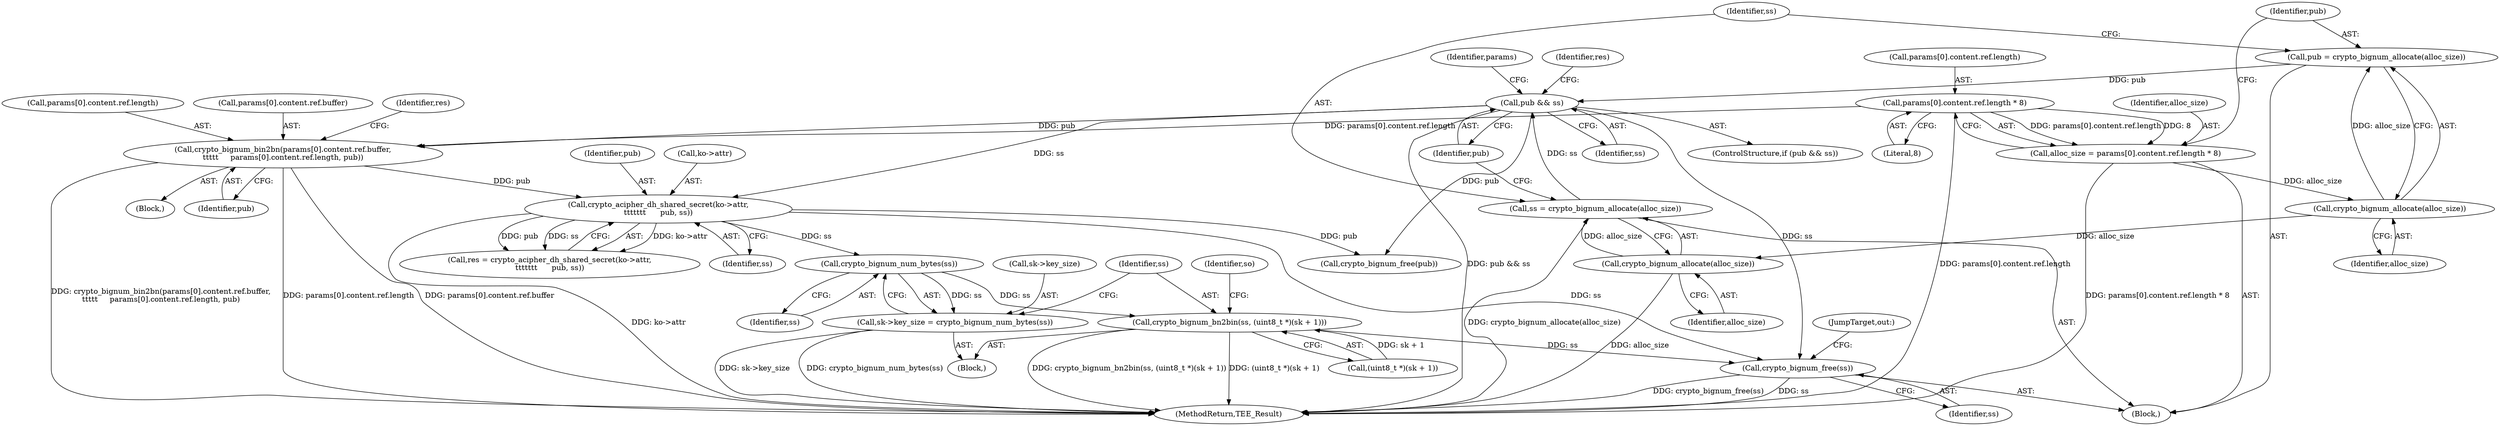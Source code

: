 digraph "0_optee_os_a637243270fc1faae16de059091795c32d86e65e@API" {
"1000322" [label="(Call,crypto_bignum_num_bytes(ss))"];
"1000307" [label="(Call,crypto_acipher_dh_shared_secret(ko->attr,\n\t\t\t\t\t\t\t      pub, ss))"];
"1000285" [label="(Call,crypto_bignum_bin2bn(params[0].content.ref.buffer,\n\t\t\t\t\t     params[0].content.ref.length, pub))"];
"1000261" [label="(Call,params[0].content.ref.length * 8)"];
"1000281" [label="(Call,pub && ss)"];
"1000272" [label="(Call,pub = crypto_bignum_allocate(alloc_size))"];
"1000274" [label="(Call,crypto_bignum_allocate(alloc_size))"];
"1000259" [label="(Call,alloc_size = params[0].content.ref.length * 8)"];
"1000276" [label="(Call,ss = crypto_bignum_allocate(alloc_size))"];
"1000278" [label="(Call,crypto_bignum_allocate(alloc_size))"];
"1000318" [label="(Call,sk->key_size = crypto_bignum_num_bytes(ss))"];
"1000324" [label="(Call,crypto_bignum_bn2bin(ss, (uint8_t *)(sk + 1)))"];
"1000349" [label="(Call,crypto_bignum_free(ss))"];
"1000285" [label="(Call,crypto_bignum_bin2bn(params[0].content.ref.buffer,\n\t\t\t\t\t     params[0].content.ref.length, pub))"];
"1000284" [label="(Block,)"];
"1000304" [label="(Identifier,pub)"];
"1000277" [label="(Identifier,ss)"];
"1000238" [label="(Block,)"];
"1000311" [label="(Identifier,pub)"];
"1000282" [label="(Identifier,pub)"];
"1000273" [label="(Identifier,pub)"];
"1000307" [label="(Call,crypto_acipher_dh_shared_secret(ko->attr,\n\t\t\t\t\t\t\t      pub, ss))"];
"1000283" [label="(Identifier,ss)"];
"1000276" [label="(Call,ss = crypto_bignum_allocate(alloc_size))"];
"1000305" [label="(Call,res = crypto_acipher_dh_shared_secret(ko->attr,\n\t\t\t\t\t\t\t      pub, ss))"];
"1000349" [label="(Call,crypto_bignum_free(ss))"];
"1000281" [label="(Call,pub && ss)"];
"1000347" [label="(Call,crypto_bignum_free(pub))"];
"1000849" [label="(MethodReturn,TEE_Result)"];
"1000324" [label="(Call,crypto_bignum_bn2bin(ss, (uint8_t *)(sk + 1)))"];
"1000261" [label="(Call,params[0].content.ref.length * 8)"];
"1000275" [label="(Identifier,alloc_size)"];
"1000306" [label="(Identifier,res)"];
"1000278" [label="(Call,crypto_bignum_allocate(alloc_size))"];
"1000325" [label="(Identifier,ss)"];
"1000322" [label="(Call,crypto_bignum_num_bytes(ss))"];
"1000326" [label="(Call,(uint8_t *)(sk + 1))"];
"1000350" [label="(Identifier,ss)"];
"1000271" [label="(Literal,8)"];
"1000280" [label="(ControlStructure,if (pub && ss))"];
"1000345" [label="(Identifier,res)"];
"1000318" [label="(Call,sk->key_size = crypto_bignum_num_bytes(ss))"];
"1000308" [label="(Call,ko->attr)"];
"1000260" [label="(Identifier,alloc_size)"];
"1000279" [label="(Identifier,alloc_size)"];
"1000274" [label="(Call,crypto_bignum_allocate(alloc_size))"];
"1000272" [label="(Call,pub = crypto_bignum_allocate(alloc_size))"];
"1000319" [label="(Call,sk->key_size)"];
"1000334" [label="(Identifier,so)"];
"1000262" [label="(Call,params[0].content.ref.length)"];
"1000295" [label="(Call,params[0].content.ref.length)"];
"1000323" [label="(Identifier,ss)"];
"1000312" [label="(Identifier,ss)"];
"1000844" [label="(JumpTarget,out:)"];
"1000317" [label="(Block,)"];
"1000259" [label="(Call,alloc_size = params[0].content.ref.length * 8)"];
"1000286" [label="(Call,params[0].content.ref.buffer)"];
"1000290" [label="(Identifier,params)"];
"1000322" -> "1000318"  [label="AST: "];
"1000322" -> "1000323"  [label="CFG: "];
"1000323" -> "1000322"  [label="AST: "];
"1000318" -> "1000322"  [label="CFG: "];
"1000322" -> "1000318"  [label="DDG: ss"];
"1000307" -> "1000322"  [label="DDG: ss"];
"1000322" -> "1000324"  [label="DDG: ss"];
"1000307" -> "1000305"  [label="AST: "];
"1000307" -> "1000312"  [label="CFG: "];
"1000308" -> "1000307"  [label="AST: "];
"1000311" -> "1000307"  [label="AST: "];
"1000312" -> "1000307"  [label="AST: "];
"1000305" -> "1000307"  [label="CFG: "];
"1000307" -> "1000849"  [label="DDG: ko->attr"];
"1000307" -> "1000305"  [label="DDG: ko->attr"];
"1000307" -> "1000305"  [label="DDG: pub"];
"1000307" -> "1000305"  [label="DDG: ss"];
"1000285" -> "1000307"  [label="DDG: pub"];
"1000281" -> "1000307"  [label="DDG: ss"];
"1000307" -> "1000347"  [label="DDG: pub"];
"1000307" -> "1000349"  [label="DDG: ss"];
"1000285" -> "1000284"  [label="AST: "];
"1000285" -> "1000304"  [label="CFG: "];
"1000286" -> "1000285"  [label="AST: "];
"1000295" -> "1000285"  [label="AST: "];
"1000304" -> "1000285"  [label="AST: "];
"1000306" -> "1000285"  [label="CFG: "];
"1000285" -> "1000849"  [label="DDG: params[0].content.ref.buffer"];
"1000285" -> "1000849"  [label="DDG: crypto_bignum_bin2bn(params[0].content.ref.buffer,\n\t\t\t\t\t     params[0].content.ref.length, pub)"];
"1000285" -> "1000849"  [label="DDG: params[0].content.ref.length"];
"1000261" -> "1000285"  [label="DDG: params[0].content.ref.length"];
"1000281" -> "1000285"  [label="DDG: pub"];
"1000261" -> "1000259"  [label="AST: "];
"1000261" -> "1000271"  [label="CFG: "];
"1000262" -> "1000261"  [label="AST: "];
"1000271" -> "1000261"  [label="AST: "];
"1000259" -> "1000261"  [label="CFG: "];
"1000261" -> "1000849"  [label="DDG: params[0].content.ref.length"];
"1000261" -> "1000259"  [label="DDG: params[0].content.ref.length"];
"1000261" -> "1000259"  [label="DDG: 8"];
"1000281" -> "1000280"  [label="AST: "];
"1000281" -> "1000282"  [label="CFG: "];
"1000281" -> "1000283"  [label="CFG: "];
"1000282" -> "1000281"  [label="AST: "];
"1000283" -> "1000281"  [label="AST: "];
"1000290" -> "1000281"  [label="CFG: "];
"1000345" -> "1000281"  [label="CFG: "];
"1000281" -> "1000849"  [label="DDG: pub && ss"];
"1000272" -> "1000281"  [label="DDG: pub"];
"1000276" -> "1000281"  [label="DDG: ss"];
"1000281" -> "1000347"  [label="DDG: pub"];
"1000281" -> "1000349"  [label="DDG: ss"];
"1000272" -> "1000238"  [label="AST: "];
"1000272" -> "1000274"  [label="CFG: "];
"1000273" -> "1000272"  [label="AST: "];
"1000274" -> "1000272"  [label="AST: "];
"1000277" -> "1000272"  [label="CFG: "];
"1000274" -> "1000272"  [label="DDG: alloc_size"];
"1000274" -> "1000275"  [label="CFG: "];
"1000275" -> "1000274"  [label="AST: "];
"1000259" -> "1000274"  [label="DDG: alloc_size"];
"1000274" -> "1000278"  [label="DDG: alloc_size"];
"1000259" -> "1000238"  [label="AST: "];
"1000260" -> "1000259"  [label="AST: "];
"1000273" -> "1000259"  [label="CFG: "];
"1000259" -> "1000849"  [label="DDG: params[0].content.ref.length * 8"];
"1000276" -> "1000238"  [label="AST: "];
"1000276" -> "1000278"  [label="CFG: "];
"1000277" -> "1000276"  [label="AST: "];
"1000278" -> "1000276"  [label="AST: "];
"1000282" -> "1000276"  [label="CFG: "];
"1000276" -> "1000849"  [label="DDG: crypto_bignum_allocate(alloc_size)"];
"1000278" -> "1000276"  [label="DDG: alloc_size"];
"1000278" -> "1000279"  [label="CFG: "];
"1000279" -> "1000278"  [label="AST: "];
"1000278" -> "1000849"  [label="DDG: alloc_size"];
"1000318" -> "1000317"  [label="AST: "];
"1000319" -> "1000318"  [label="AST: "];
"1000325" -> "1000318"  [label="CFG: "];
"1000318" -> "1000849"  [label="DDG: sk->key_size"];
"1000318" -> "1000849"  [label="DDG: crypto_bignum_num_bytes(ss)"];
"1000324" -> "1000317"  [label="AST: "];
"1000324" -> "1000326"  [label="CFG: "];
"1000325" -> "1000324"  [label="AST: "];
"1000326" -> "1000324"  [label="AST: "];
"1000334" -> "1000324"  [label="CFG: "];
"1000324" -> "1000849"  [label="DDG: (uint8_t *)(sk + 1)"];
"1000324" -> "1000849"  [label="DDG: crypto_bignum_bn2bin(ss, (uint8_t *)(sk + 1))"];
"1000326" -> "1000324"  [label="DDG: sk + 1"];
"1000324" -> "1000349"  [label="DDG: ss"];
"1000349" -> "1000238"  [label="AST: "];
"1000349" -> "1000350"  [label="CFG: "];
"1000350" -> "1000349"  [label="AST: "];
"1000844" -> "1000349"  [label="CFG: "];
"1000349" -> "1000849"  [label="DDG: crypto_bignum_free(ss)"];
"1000349" -> "1000849"  [label="DDG: ss"];
}
